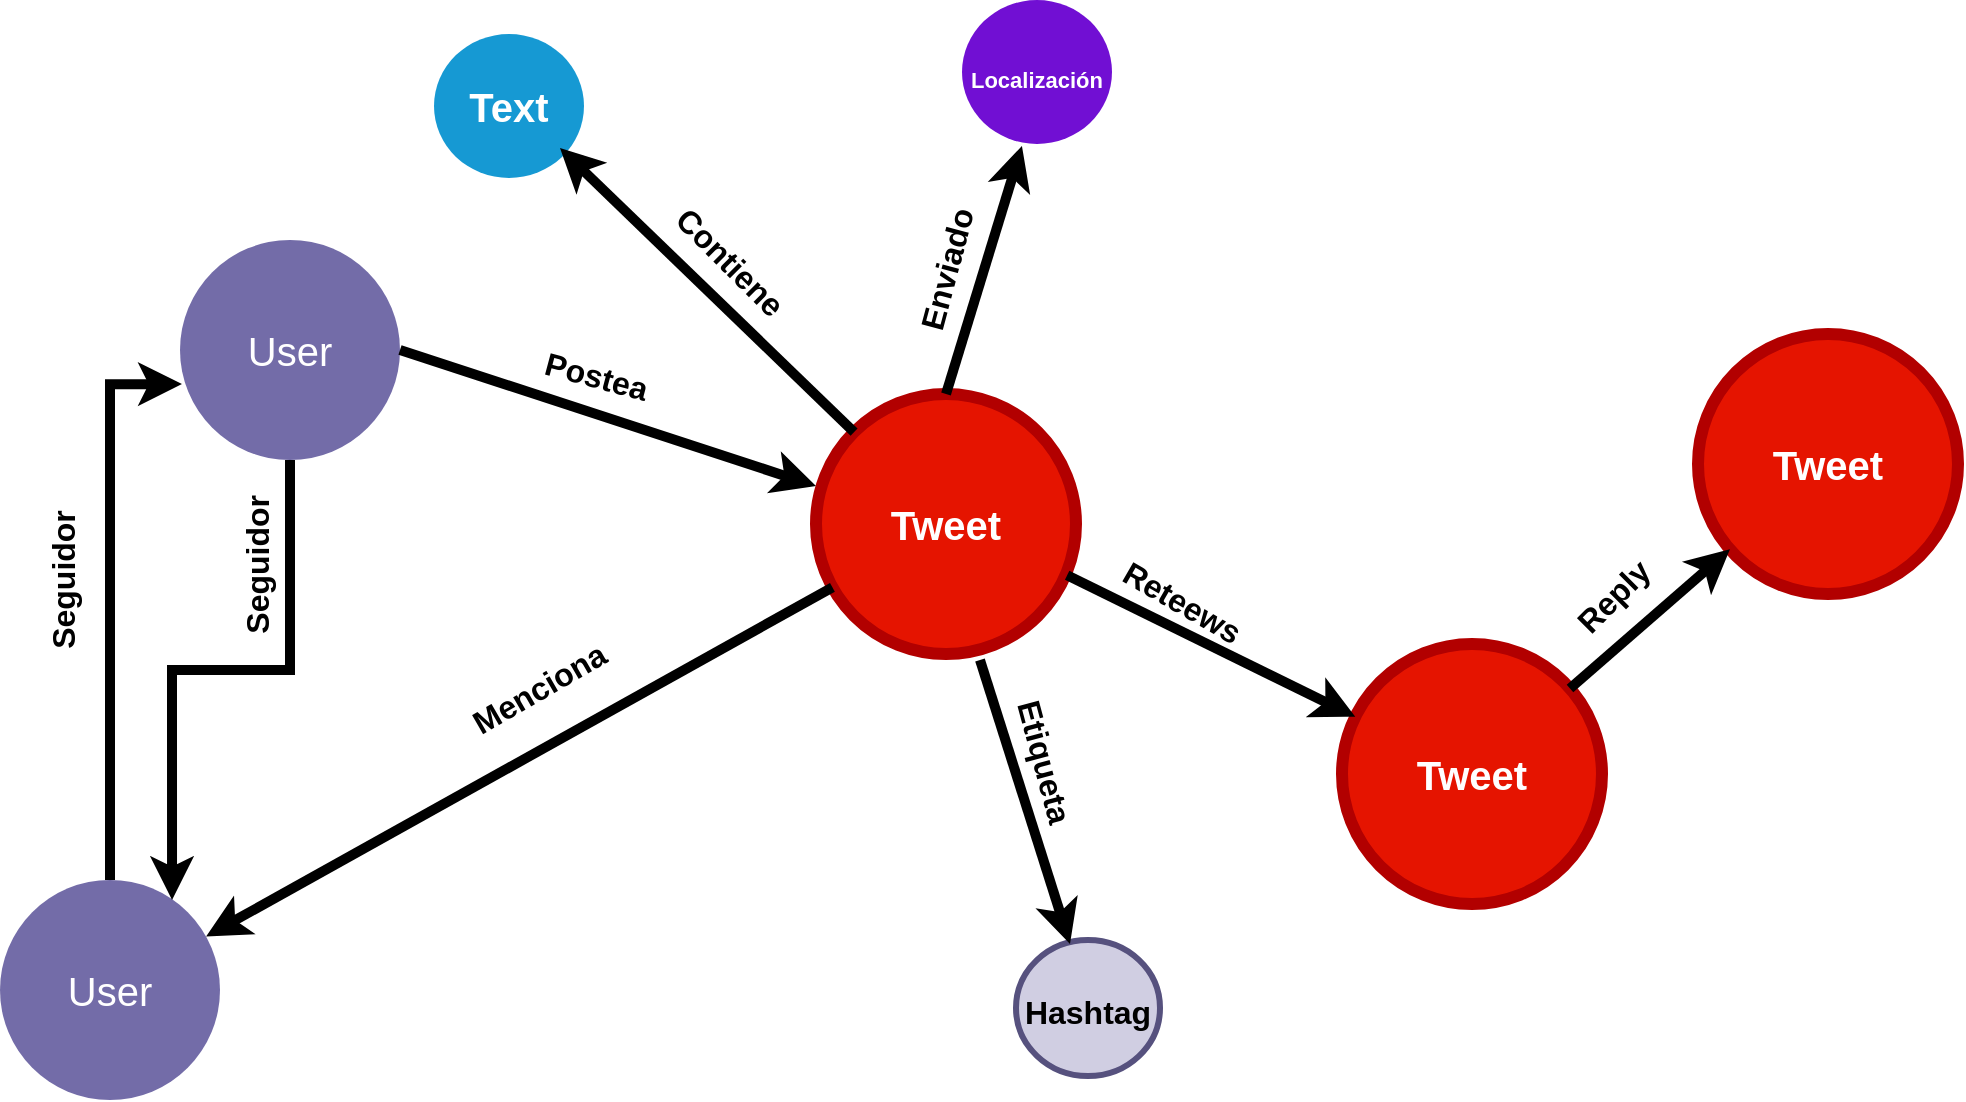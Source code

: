 <mxfile version="14.3.1" type="github">
  <diagram id="KC8PF-FosY6KFDm54O1g" name="Page-1">
    <mxGraphModel dx="1350" dy="804" grid="0" gridSize="10" guides="1" tooltips="1" connect="1" arrows="1" fold="1" page="1" pageScale="1" pageWidth="1100" pageHeight="850" math="0" shadow="0">
      <root>
        <mxCell id="0" />
        <mxCell id="1" parent="0" />
        <mxCell id="KFS9D50GNIWML1RvZ2ow-3" value="&lt;b&gt;Text&lt;/b&gt;" style="ellipse;whiteSpace=wrap;html=1;shadow=0;fontFamily=Helvetica;fontSize=20;fontColor=#FFFFFF;align=center;strokeWidth=3;fillColor=#1699D3;strokeColor=none;" vertex="1" parent="1">
          <mxGeometry x="299" y="188" width="75" height="72" as="geometry" />
        </mxCell>
        <mxCell id="KFS9D50GNIWML1RvZ2ow-8" value="&lt;font style=&quot;font-size: 16px&quot;&gt;&lt;b&gt;&lt;font style=&quot;font-size: 16px&quot;&gt;Hashtag&lt;/font&gt;&lt;/b&gt;&lt;/font&gt;" style="ellipse;whiteSpace=wrap;html=1;shadow=0;fontFamily=Helvetica;fontSize=20;align=center;strokeWidth=3;fillColor=#d0cee2;strokeColor=#56517e;" vertex="1" parent="1">
          <mxGeometry x="590" y="641" width="72" height="68" as="geometry" />
        </mxCell>
        <mxCell id="KFS9D50GNIWML1RvZ2ow-16" value="&lt;h3 style=&quot;font-size: 20px&quot;&gt;Tweet&lt;/h3&gt;" style="ellipse;whiteSpace=wrap;html=1;shadow=0;fontFamily=Helvetica;fontSize=30;fontColor=#ffffff;align=center;strokeColor=#B20000;strokeWidth=6;fillColor=#e51400;fontStyle=1;" vertex="1" parent="1">
          <mxGeometry x="490" y="368" width="130" height="130" as="geometry" />
        </mxCell>
        <mxCell id="KFS9D50GNIWML1RvZ2ow-49" style="edgeStyle=orthogonalEdgeStyle;rounded=0;orthogonalLoop=1;jettySize=auto;html=1;entryX=0.009;entryY=0.655;entryDx=0;entryDy=0;entryPerimeter=0;strokeWidth=5;fontSize=16;" edge="1" parent="1" source="KFS9D50GNIWML1RvZ2ow-17" target="KFS9D50GNIWML1RvZ2ow-32">
          <mxGeometry relative="1" as="geometry" />
        </mxCell>
        <mxCell id="KFS9D50GNIWML1RvZ2ow-17" value="User" style="ellipse;whiteSpace=wrap;html=1;shadow=0;fontFamily=Helvetica;fontSize=20;fontColor=#FFFFFF;align=center;strokeWidth=3;fillColor=#736ca8;strokeColor=none;" vertex="1" parent="1">
          <mxGeometry x="82" y="611" width="110" height="110" as="geometry" />
        </mxCell>
        <mxCell id="KFS9D50GNIWML1RvZ2ow-25" value="&lt;h3 style=&quot;font-size: 20px&quot;&gt;Tweet&lt;/h3&gt;" style="ellipse;whiteSpace=wrap;html=1;shadow=0;fontFamily=Helvetica;fontSize=30;fontColor=#ffffff;align=center;strokeColor=#B20000;strokeWidth=6;fillColor=#e51400;fontStyle=1;" vertex="1" parent="1">
          <mxGeometry x="753" y="493" width="130" height="130" as="geometry" />
        </mxCell>
        <mxCell id="KFS9D50GNIWML1RvZ2ow-27" value="" style="endArrow=classic;html=1;exitX=0.966;exitY=0.697;exitDx=0;exitDy=0;strokeWidth=5;exitPerimeter=0;" edge="1" parent="1" source="KFS9D50GNIWML1RvZ2ow-16" target="KFS9D50GNIWML1RvZ2ow-25">
          <mxGeometry width="50" height="50" relative="1" as="geometry">
            <mxPoint x="486" y="421" as="sourcePoint" />
            <mxPoint x="745" y="504" as="targetPoint" />
          </mxGeometry>
        </mxCell>
        <mxCell id="KFS9D50GNIWML1RvZ2ow-28" value="&lt;h3 style=&quot;font-size: 20px&quot;&gt;Tweet&lt;/h3&gt;" style="ellipse;whiteSpace=wrap;html=1;shadow=0;fontFamily=Helvetica;fontSize=30;fontColor=#ffffff;align=center;strokeColor=#B20000;strokeWidth=6;fillColor=#e51400;fontStyle=1;" vertex="1" parent="1">
          <mxGeometry x="931" y="338" width="130" height="130" as="geometry" />
        </mxCell>
        <mxCell id="KFS9D50GNIWML1RvZ2ow-29" value="" style="endArrow=classic;html=1;strokeWidth=5;" edge="1" parent="1" source="KFS9D50GNIWML1RvZ2ow-25" target="KFS9D50GNIWML1RvZ2ow-28">
          <mxGeometry width="50" height="50" relative="1" as="geometry">
            <mxPoint x="840.998" y="545.003" as="sourcePoint" />
            <mxPoint x="1023.303" y="633.255" as="targetPoint" />
          </mxGeometry>
        </mxCell>
        <mxCell id="KFS9D50GNIWML1RvZ2ow-31" value="" style="endArrow=classic;html=1;strokeWidth=5;" edge="1" parent="1" source="KFS9D50GNIWML1RvZ2ow-16" target="KFS9D50GNIWML1RvZ2ow-17">
          <mxGeometry width="50" height="50" relative="1" as="geometry">
            <mxPoint x="537" y="474" as="sourcePoint" />
            <mxPoint x="620.303" y="650.255" as="targetPoint" />
            <Array as="points" />
          </mxGeometry>
        </mxCell>
        <mxCell id="KFS9D50GNIWML1RvZ2ow-50" style="edgeStyle=orthogonalEdgeStyle;rounded=0;orthogonalLoop=1;jettySize=auto;html=1;entryX=0.782;entryY=0.091;entryDx=0;entryDy=0;entryPerimeter=0;strokeWidth=5;fontSize=16;" edge="1" parent="1" source="KFS9D50GNIWML1RvZ2ow-32" target="KFS9D50GNIWML1RvZ2ow-17">
          <mxGeometry relative="1" as="geometry" />
        </mxCell>
        <mxCell id="KFS9D50GNIWML1RvZ2ow-32" value="User" style="ellipse;whiteSpace=wrap;html=1;shadow=0;fontFamily=Helvetica;fontSize=20;fontColor=#FFFFFF;align=center;strokeWidth=3;fillColor=#736ca8;strokeColor=none;" vertex="1" parent="1">
          <mxGeometry x="172" y="291" width="110" height="110" as="geometry" />
        </mxCell>
        <mxCell id="KFS9D50GNIWML1RvZ2ow-33" value="" style="endArrow=classic;html=1;strokeWidth=5;exitX=1;exitY=0.5;exitDx=0;exitDy=0;entryX=0;entryY=0.354;entryDx=0;entryDy=0;entryPerimeter=0;" edge="1" parent="1" source="KFS9D50GNIWML1RvZ2ow-32" target="KFS9D50GNIWML1RvZ2ow-16">
          <mxGeometry width="50" height="50" relative="1" as="geometry">
            <mxPoint x="502.997" y="462.51" as="sourcePoint" />
            <mxPoint x="485" y="414" as="targetPoint" />
            <Array as="points" />
          </mxGeometry>
        </mxCell>
        <mxCell id="KFS9D50GNIWML1RvZ2ow-35" value="" style="endArrow=classic;html=1;strokeWidth=5;exitX=0;exitY=0;exitDx=0;exitDy=0;" edge="1" parent="1" source="KFS9D50GNIWML1RvZ2ow-16">
          <mxGeometry width="50" height="50" relative="1" as="geometry">
            <mxPoint x="506.16" y="363.003" as="sourcePoint" />
            <mxPoint x="361.997" y="244.998" as="targetPoint" />
            <Array as="points" />
          </mxGeometry>
        </mxCell>
        <mxCell id="KFS9D50GNIWML1RvZ2ow-36" value="&lt;div style=&quot;font-size: 16px;&quot;&gt;&lt;b style=&quot;font-size: 16px;&quot;&gt;Reteews&lt;/b&gt;&lt;/div&gt;" style="text;html=1;strokeColor=none;fillColor=none;align=center;verticalAlign=middle;whiteSpace=wrap;rounded=0;rotation=30;fontSize=16;" vertex="1" parent="1">
          <mxGeometry x="643.74" y="456.92" width="58.92" height="29.58" as="geometry" />
        </mxCell>
        <mxCell id="KFS9D50GNIWML1RvZ2ow-39" value="&lt;font style=&quot;font-size: 16px&quot;&gt;&lt;span&gt;Reply&lt;/span&gt;&lt;/font&gt;" style="text;html=1;strokeColor=none;fillColor=none;align=center;verticalAlign=middle;whiteSpace=wrap;rounded=0;rotation=-45;fontStyle=1" vertex="1" parent="1">
          <mxGeometry x="859" y="454" width="58.92" height="29.58" as="geometry" />
        </mxCell>
        <mxCell id="KFS9D50GNIWML1RvZ2ow-40" value="&lt;div style=&quot;font-size: 16px&quot;&gt;&lt;b&gt;Contiene&lt;/b&gt;&lt;/div&gt;" style="text;html=1;strokeColor=none;fillColor=none;align=center;verticalAlign=middle;whiteSpace=wrap;rounded=0;rotation=45;" vertex="1" parent="1">
          <mxGeometry x="418" y="287" width="58.92" height="29.58" as="geometry" />
        </mxCell>
        <mxCell id="KFS9D50GNIWML1RvZ2ow-42" value="&lt;div style=&quot;font-size: 16px&quot;&gt;&lt;b&gt;Postea&lt;br&gt;&lt;/b&gt;&lt;/div&gt;" style="text;html=1;strokeColor=none;fillColor=none;align=center;verticalAlign=middle;whiteSpace=wrap;rounded=0;rotation=15;" vertex="1" parent="1">
          <mxGeometry x="351" y="344" width="58.92" height="29.58" as="geometry" />
        </mxCell>
        <mxCell id="KFS9D50GNIWML1RvZ2ow-43" value="&lt;div style=&quot;font-size: 16px&quot;&gt;&lt;b&gt;Menciona&lt;br&gt;&lt;/b&gt;&lt;/div&gt;" style="text;html=1;strokeColor=none;fillColor=none;align=center;verticalAlign=middle;whiteSpace=wrap;rounded=0;rotation=-30;" vertex="1" parent="1">
          <mxGeometry x="322" y="500" width="58.92" height="29.58" as="geometry" />
        </mxCell>
        <mxCell id="KFS9D50GNIWML1RvZ2ow-46" value="" style="endArrow=classic;html=1;strokeWidth=5;entryX=0.375;entryY=0.029;entryDx=0;entryDy=0;entryPerimeter=0;" edge="1" parent="1" target="KFS9D50GNIWML1RvZ2ow-8">
          <mxGeometry width="50" height="50" relative="1" as="geometry">
            <mxPoint x="572" y="501" as="sourcePoint" />
            <mxPoint x="461.997" y="662.928" as="targetPoint" />
            <Array as="points" />
          </mxGeometry>
        </mxCell>
        <mxCell id="KFS9D50GNIWML1RvZ2ow-47" value="&lt;font style=&quot;font-size: 16px&quot;&gt;&lt;b&gt;Etiqueta&lt;/b&gt;&lt;/font&gt;" style="text;html=1;strokeColor=none;fillColor=none;align=center;verticalAlign=middle;whiteSpace=wrap;rounded=0;rotation=75;" vertex="1" parent="1">
          <mxGeometry x="573" y="544" width="63" height="16" as="geometry" />
        </mxCell>
        <mxCell id="KFS9D50GNIWML1RvZ2ow-51" value="&lt;font style=&quot;font-size: 16px&quot;&gt;&lt;b&gt;Seguidor &lt;/b&gt;&lt;/font&gt;" style="text;html=1;strokeColor=none;fillColor=none;align=center;verticalAlign=middle;whiteSpace=wrap;rounded=0;rotation=-90;" vertex="1" parent="1">
          <mxGeometry x="84" y="446" width="58.92" height="29.58" as="geometry" />
        </mxCell>
        <mxCell id="KFS9D50GNIWML1RvZ2ow-52" value="&lt;font style=&quot;font-size: 16px&quot;&gt;&lt;b&gt;Seguidor &lt;/b&gt;&lt;/font&gt;" style="text;html=1;strokeColor=none;fillColor=none;align=center;verticalAlign=middle;whiteSpace=wrap;rounded=0;rotation=-90;" vertex="1" parent="1">
          <mxGeometry x="181" y="438.42" width="58.92" height="29.58" as="geometry" />
        </mxCell>
        <mxCell id="KFS9D50GNIWML1RvZ2ow-53" value="" style="endArrow=classic;html=1;strokeWidth=5;exitX=0.5;exitY=0;exitDx=0;exitDy=0;entryX=0.342;entryY=0.986;entryDx=0;entryDy=0;entryPerimeter=0;" edge="1" parent="1" source="KFS9D50GNIWML1RvZ2ow-16">
          <mxGeometry width="50" height="50" relative="1" as="geometry">
            <mxPoint x="732.038" y="402.038" as="sourcePoint" />
            <mxPoint x="592.966" y="243.992" as="targetPoint" />
            <Array as="points" />
          </mxGeometry>
        </mxCell>
        <mxCell id="KFS9D50GNIWML1RvZ2ow-55" value="&lt;font style=&quot;font-size: 11px&quot;&gt;&lt;b&gt;&lt;font style=&quot;font-size: 11px&quot;&gt;Localización&lt;/font&gt;&lt;/b&gt;&lt;/font&gt;" style="ellipse;whiteSpace=wrap;html=1;shadow=0;fontFamily=Helvetica;fontSize=20;fontColor=#FFFFFF;align=center;strokeWidth=3;strokeColor=none;fillColor=#710FD3;" vertex="1" parent="1">
          <mxGeometry x="563" y="171" width="75" height="72" as="geometry" />
        </mxCell>
        <mxCell id="KFS9D50GNIWML1RvZ2ow-57" value="&lt;font style=&quot;font-size: 16px&quot;&gt;&lt;b&gt;Enviado&lt;/b&gt;&lt;/font&gt;" style="text;html=1;strokeColor=none;fillColor=none;align=center;verticalAlign=middle;whiteSpace=wrap;rounded=0;rotation=-75;" vertex="1" parent="1">
          <mxGeometry x="525.54" y="291" width="58.92" height="29.58" as="geometry" />
        </mxCell>
      </root>
    </mxGraphModel>
  </diagram>
</mxfile>
